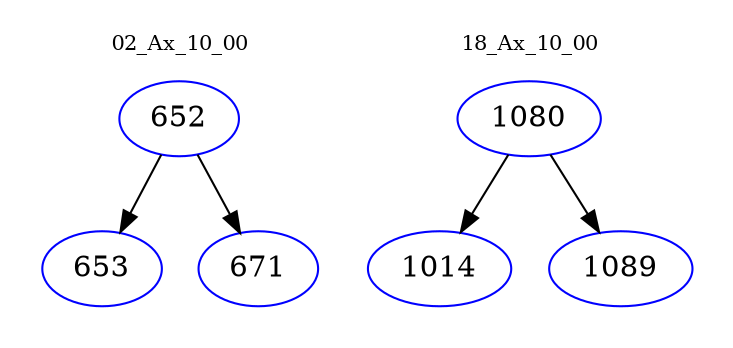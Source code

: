 digraph{
subgraph cluster_0 {
color = white
label = "02_Ax_10_00";
fontsize=10;
T0_652 [label="652", color="blue"]
T0_652 -> T0_653 [color="black"]
T0_653 [label="653", color="blue"]
T0_652 -> T0_671 [color="black"]
T0_671 [label="671", color="blue"]
}
subgraph cluster_1 {
color = white
label = "18_Ax_10_00";
fontsize=10;
T1_1080 [label="1080", color="blue"]
T1_1080 -> T1_1014 [color="black"]
T1_1014 [label="1014", color="blue"]
T1_1080 -> T1_1089 [color="black"]
T1_1089 [label="1089", color="blue"]
}
}
